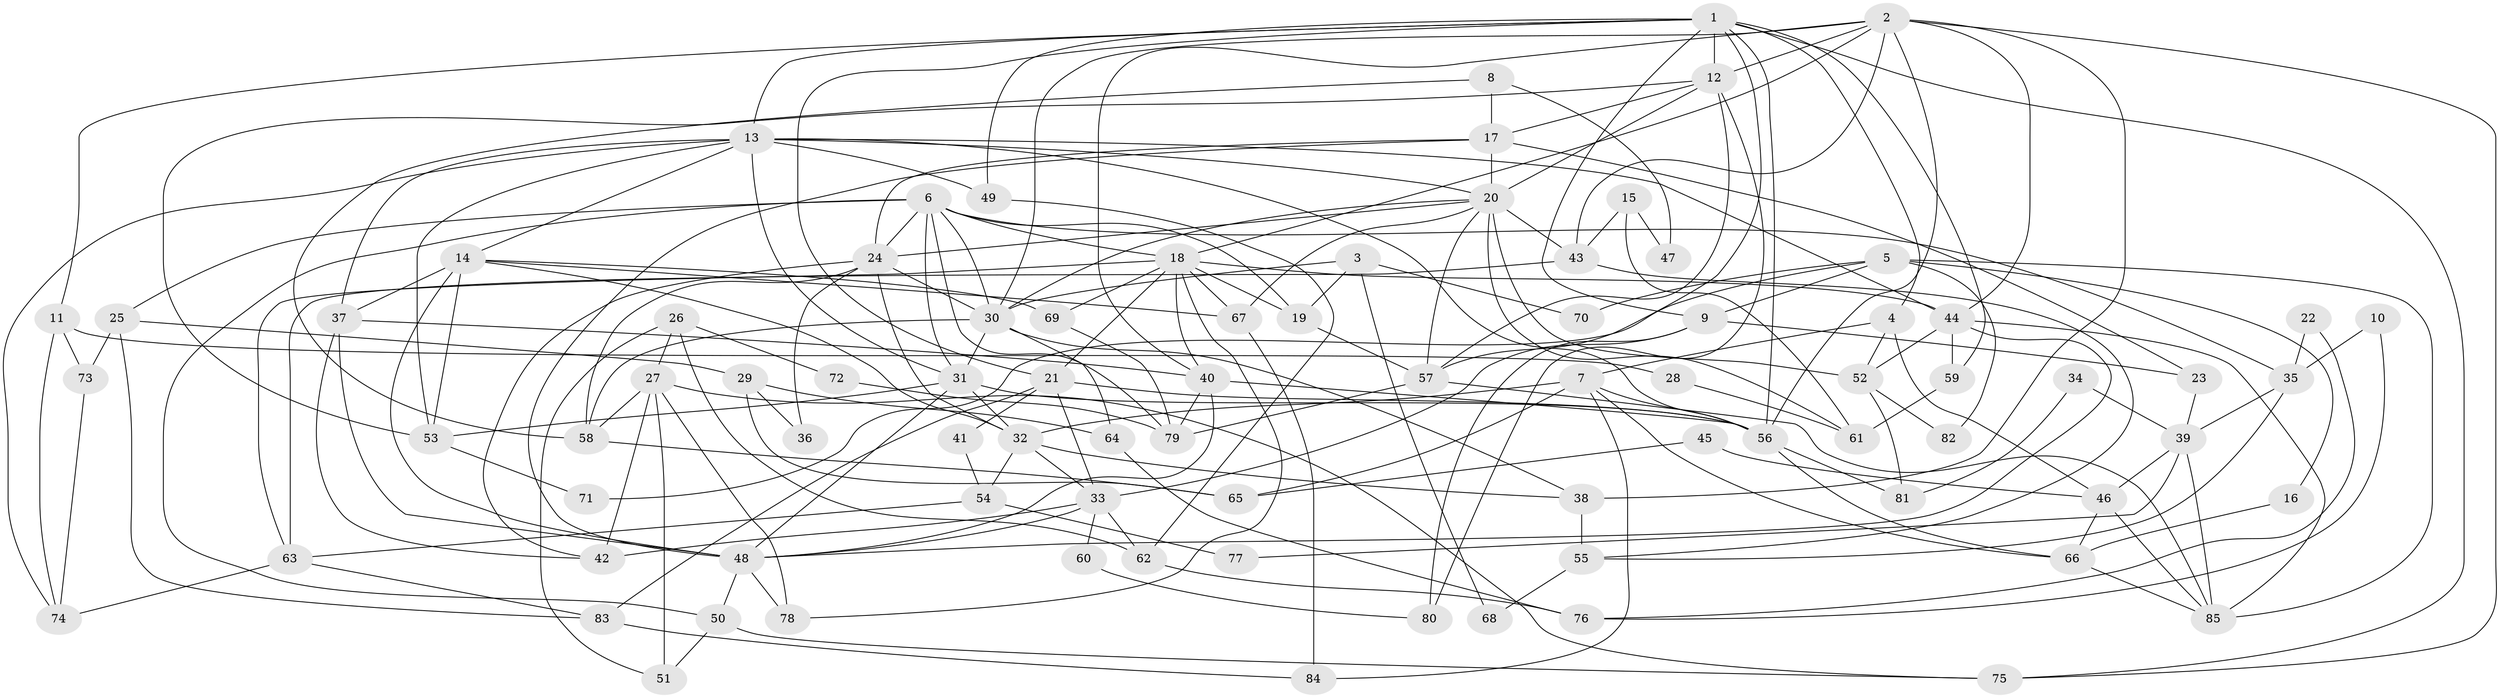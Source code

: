 // original degree distribution, {7: 0.049586776859504134, 6: 0.12396694214876033, 5: 0.17355371900826447, 4: 0.2231404958677686, 3: 0.2396694214876033, 2: 0.18181818181818182, 8: 0.008264462809917356}
// Generated by graph-tools (version 1.1) at 2025/51/03/04/25 22:51:22]
// undirected, 85 vertices, 198 edges
graph export_dot {
  node [color=gray90,style=filled];
  1;
  2;
  3;
  4;
  5;
  6;
  7;
  8;
  9;
  10;
  11;
  12;
  13;
  14;
  15;
  16;
  17;
  18;
  19;
  20;
  21;
  22;
  23;
  24;
  25;
  26;
  27;
  28;
  29;
  30;
  31;
  32;
  33;
  34;
  35;
  36;
  37;
  38;
  39;
  40;
  41;
  42;
  43;
  44;
  45;
  46;
  47;
  48;
  49;
  50;
  51;
  52;
  53;
  54;
  55;
  56;
  57;
  58;
  59;
  60;
  61;
  62;
  63;
  64;
  65;
  66;
  67;
  68;
  69;
  70;
  71;
  72;
  73;
  74;
  75;
  76;
  77;
  78;
  79;
  80;
  81;
  82;
  83;
  84;
  85;
  1 -- 4 [weight=1.0];
  1 -- 9 [weight=1.0];
  1 -- 11 [weight=1.0];
  1 -- 12 [weight=1.0];
  1 -- 13 [weight=1.0];
  1 -- 21 [weight=1.0];
  1 -- 49 [weight=1.0];
  1 -- 56 [weight=1.0];
  1 -- 57 [weight=1.0];
  1 -- 59 [weight=1.0];
  1 -- 75 [weight=1.0];
  2 -- 12 [weight=2.0];
  2 -- 18 [weight=1.0];
  2 -- 30 [weight=1.0];
  2 -- 38 [weight=1.0];
  2 -- 40 [weight=1.0];
  2 -- 43 [weight=1.0];
  2 -- 44 [weight=1.0];
  2 -- 56 [weight=1.0];
  2 -- 75 [weight=1.0];
  3 -- 19 [weight=1.0];
  3 -- 30 [weight=1.0];
  3 -- 68 [weight=1.0];
  3 -- 70 [weight=1.0];
  4 -- 7 [weight=1.0];
  4 -- 46 [weight=1.0];
  4 -- 52 [weight=1.0];
  5 -- 9 [weight=1.0];
  5 -- 16 [weight=1.0];
  5 -- 70 [weight=1.0];
  5 -- 71 [weight=1.0];
  5 -- 82 [weight=1.0];
  5 -- 85 [weight=1.0];
  6 -- 18 [weight=1.0];
  6 -- 19 [weight=1.0];
  6 -- 24 [weight=1.0];
  6 -- 25 [weight=1.0];
  6 -- 30 [weight=1.0];
  6 -- 31 [weight=1.0];
  6 -- 35 [weight=1.0];
  6 -- 50 [weight=1.0];
  6 -- 79 [weight=1.0];
  7 -- 32 [weight=1.0];
  7 -- 56 [weight=1.0];
  7 -- 65 [weight=1.0];
  7 -- 66 [weight=1.0];
  7 -- 84 [weight=1.0];
  8 -- 17 [weight=1.0];
  8 -- 47 [weight=1.0];
  8 -- 58 [weight=1.0];
  9 -- 23 [weight=1.0];
  9 -- 33 [weight=1.0];
  9 -- 80 [weight=1.0];
  10 -- 35 [weight=1.0];
  10 -- 76 [weight=1.0];
  11 -- 28 [weight=1.0];
  11 -- 73 [weight=1.0];
  11 -- 74 [weight=1.0];
  12 -- 17 [weight=1.0];
  12 -- 20 [weight=1.0];
  12 -- 53 [weight=1.0];
  12 -- 57 [weight=1.0];
  12 -- 80 [weight=1.0];
  13 -- 14 [weight=1.0];
  13 -- 20 [weight=1.0];
  13 -- 31 [weight=1.0];
  13 -- 37 [weight=1.0];
  13 -- 44 [weight=1.0];
  13 -- 49 [weight=1.0];
  13 -- 53 [weight=1.0];
  13 -- 56 [weight=1.0];
  13 -- 74 [weight=1.0];
  14 -- 32 [weight=1.0];
  14 -- 37 [weight=2.0];
  14 -- 48 [weight=3.0];
  14 -- 53 [weight=1.0];
  14 -- 67 [weight=2.0];
  14 -- 69 [weight=1.0];
  15 -- 43 [weight=1.0];
  15 -- 47 [weight=1.0];
  15 -- 61 [weight=1.0];
  16 -- 66 [weight=1.0];
  17 -- 20 [weight=1.0];
  17 -- 23 [weight=1.0];
  17 -- 24 [weight=1.0];
  17 -- 48 [weight=1.0];
  18 -- 19 [weight=1.0];
  18 -- 21 [weight=1.0];
  18 -- 40 [weight=1.0];
  18 -- 44 [weight=1.0];
  18 -- 63 [weight=1.0];
  18 -- 67 [weight=1.0];
  18 -- 69 [weight=1.0];
  18 -- 78 [weight=1.0];
  19 -- 57 [weight=1.0];
  20 -- 24 [weight=1.0];
  20 -- 30 [weight=1.0];
  20 -- 43 [weight=1.0];
  20 -- 52 [weight=1.0];
  20 -- 57 [weight=1.0];
  20 -- 61 [weight=1.0];
  20 -- 67 [weight=1.0];
  21 -- 33 [weight=1.0];
  21 -- 41 [weight=1.0];
  21 -- 56 [weight=1.0];
  21 -- 83 [weight=1.0];
  22 -- 35 [weight=1.0];
  22 -- 76 [weight=1.0];
  23 -- 39 [weight=1.0];
  24 -- 30 [weight=2.0];
  24 -- 32 [weight=1.0];
  24 -- 36 [weight=1.0];
  24 -- 42 [weight=1.0];
  24 -- 58 [weight=1.0];
  25 -- 29 [weight=1.0];
  25 -- 73 [weight=1.0];
  25 -- 83 [weight=1.0];
  26 -- 27 [weight=1.0];
  26 -- 51 [weight=1.0];
  26 -- 62 [weight=1.0];
  26 -- 72 [weight=1.0];
  27 -- 42 [weight=1.0];
  27 -- 51 [weight=1.0];
  27 -- 58 [weight=1.0];
  27 -- 75 [weight=1.0];
  27 -- 78 [weight=1.0];
  28 -- 61 [weight=1.0];
  29 -- 36 [weight=1.0];
  29 -- 64 [weight=1.0];
  29 -- 65 [weight=1.0];
  30 -- 31 [weight=1.0];
  30 -- 38 [weight=1.0];
  30 -- 58 [weight=1.0];
  30 -- 64 [weight=1.0];
  31 -- 32 [weight=1.0];
  31 -- 48 [weight=1.0];
  31 -- 53 [weight=1.0];
  31 -- 56 [weight=1.0];
  32 -- 33 [weight=1.0];
  32 -- 38 [weight=1.0];
  32 -- 54 [weight=1.0];
  33 -- 42 [weight=1.0];
  33 -- 48 [weight=1.0];
  33 -- 60 [weight=1.0];
  33 -- 62 [weight=1.0];
  34 -- 39 [weight=1.0];
  34 -- 81 [weight=1.0];
  35 -- 39 [weight=1.0];
  35 -- 55 [weight=1.0];
  37 -- 40 [weight=1.0];
  37 -- 42 [weight=1.0];
  37 -- 48 [weight=1.0];
  38 -- 55 [weight=1.0];
  39 -- 46 [weight=1.0];
  39 -- 77 [weight=1.0];
  39 -- 85 [weight=1.0];
  40 -- 48 [weight=1.0];
  40 -- 56 [weight=1.0];
  40 -- 79 [weight=1.0];
  41 -- 54 [weight=1.0];
  43 -- 55 [weight=1.0];
  43 -- 63 [weight=1.0];
  44 -- 48 [weight=1.0];
  44 -- 52 [weight=1.0];
  44 -- 59 [weight=1.0];
  44 -- 85 [weight=1.0];
  45 -- 46 [weight=1.0];
  45 -- 65 [weight=1.0];
  46 -- 66 [weight=1.0];
  46 -- 85 [weight=1.0];
  48 -- 50 [weight=1.0];
  48 -- 78 [weight=1.0];
  49 -- 62 [weight=1.0];
  50 -- 51 [weight=1.0];
  50 -- 75 [weight=1.0];
  52 -- 81 [weight=1.0];
  52 -- 82 [weight=1.0];
  53 -- 71 [weight=1.0];
  54 -- 63 [weight=1.0];
  54 -- 77 [weight=1.0];
  55 -- 68 [weight=1.0];
  56 -- 66 [weight=1.0];
  56 -- 81 [weight=1.0];
  57 -- 79 [weight=1.0];
  57 -- 85 [weight=1.0];
  58 -- 65 [weight=1.0];
  59 -- 61 [weight=1.0];
  60 -- 80 [weight=1.0];
  62 -- 76 [weight=1.0];
  63 -- 74 [weight=1.0];
  63 -- 83 [weight=1.0];
  64 -- 76 [weight=1.0];
  66 -- 85 [weight=1.0];
  67 -- 84 [weight=1.0];
  69 -- 79 [weight=1.0];
  72 -- 79 [weight=1.0];
  73 -- 74 [weight=1.0];
  83 -- 84 [weight=1.0];
}
